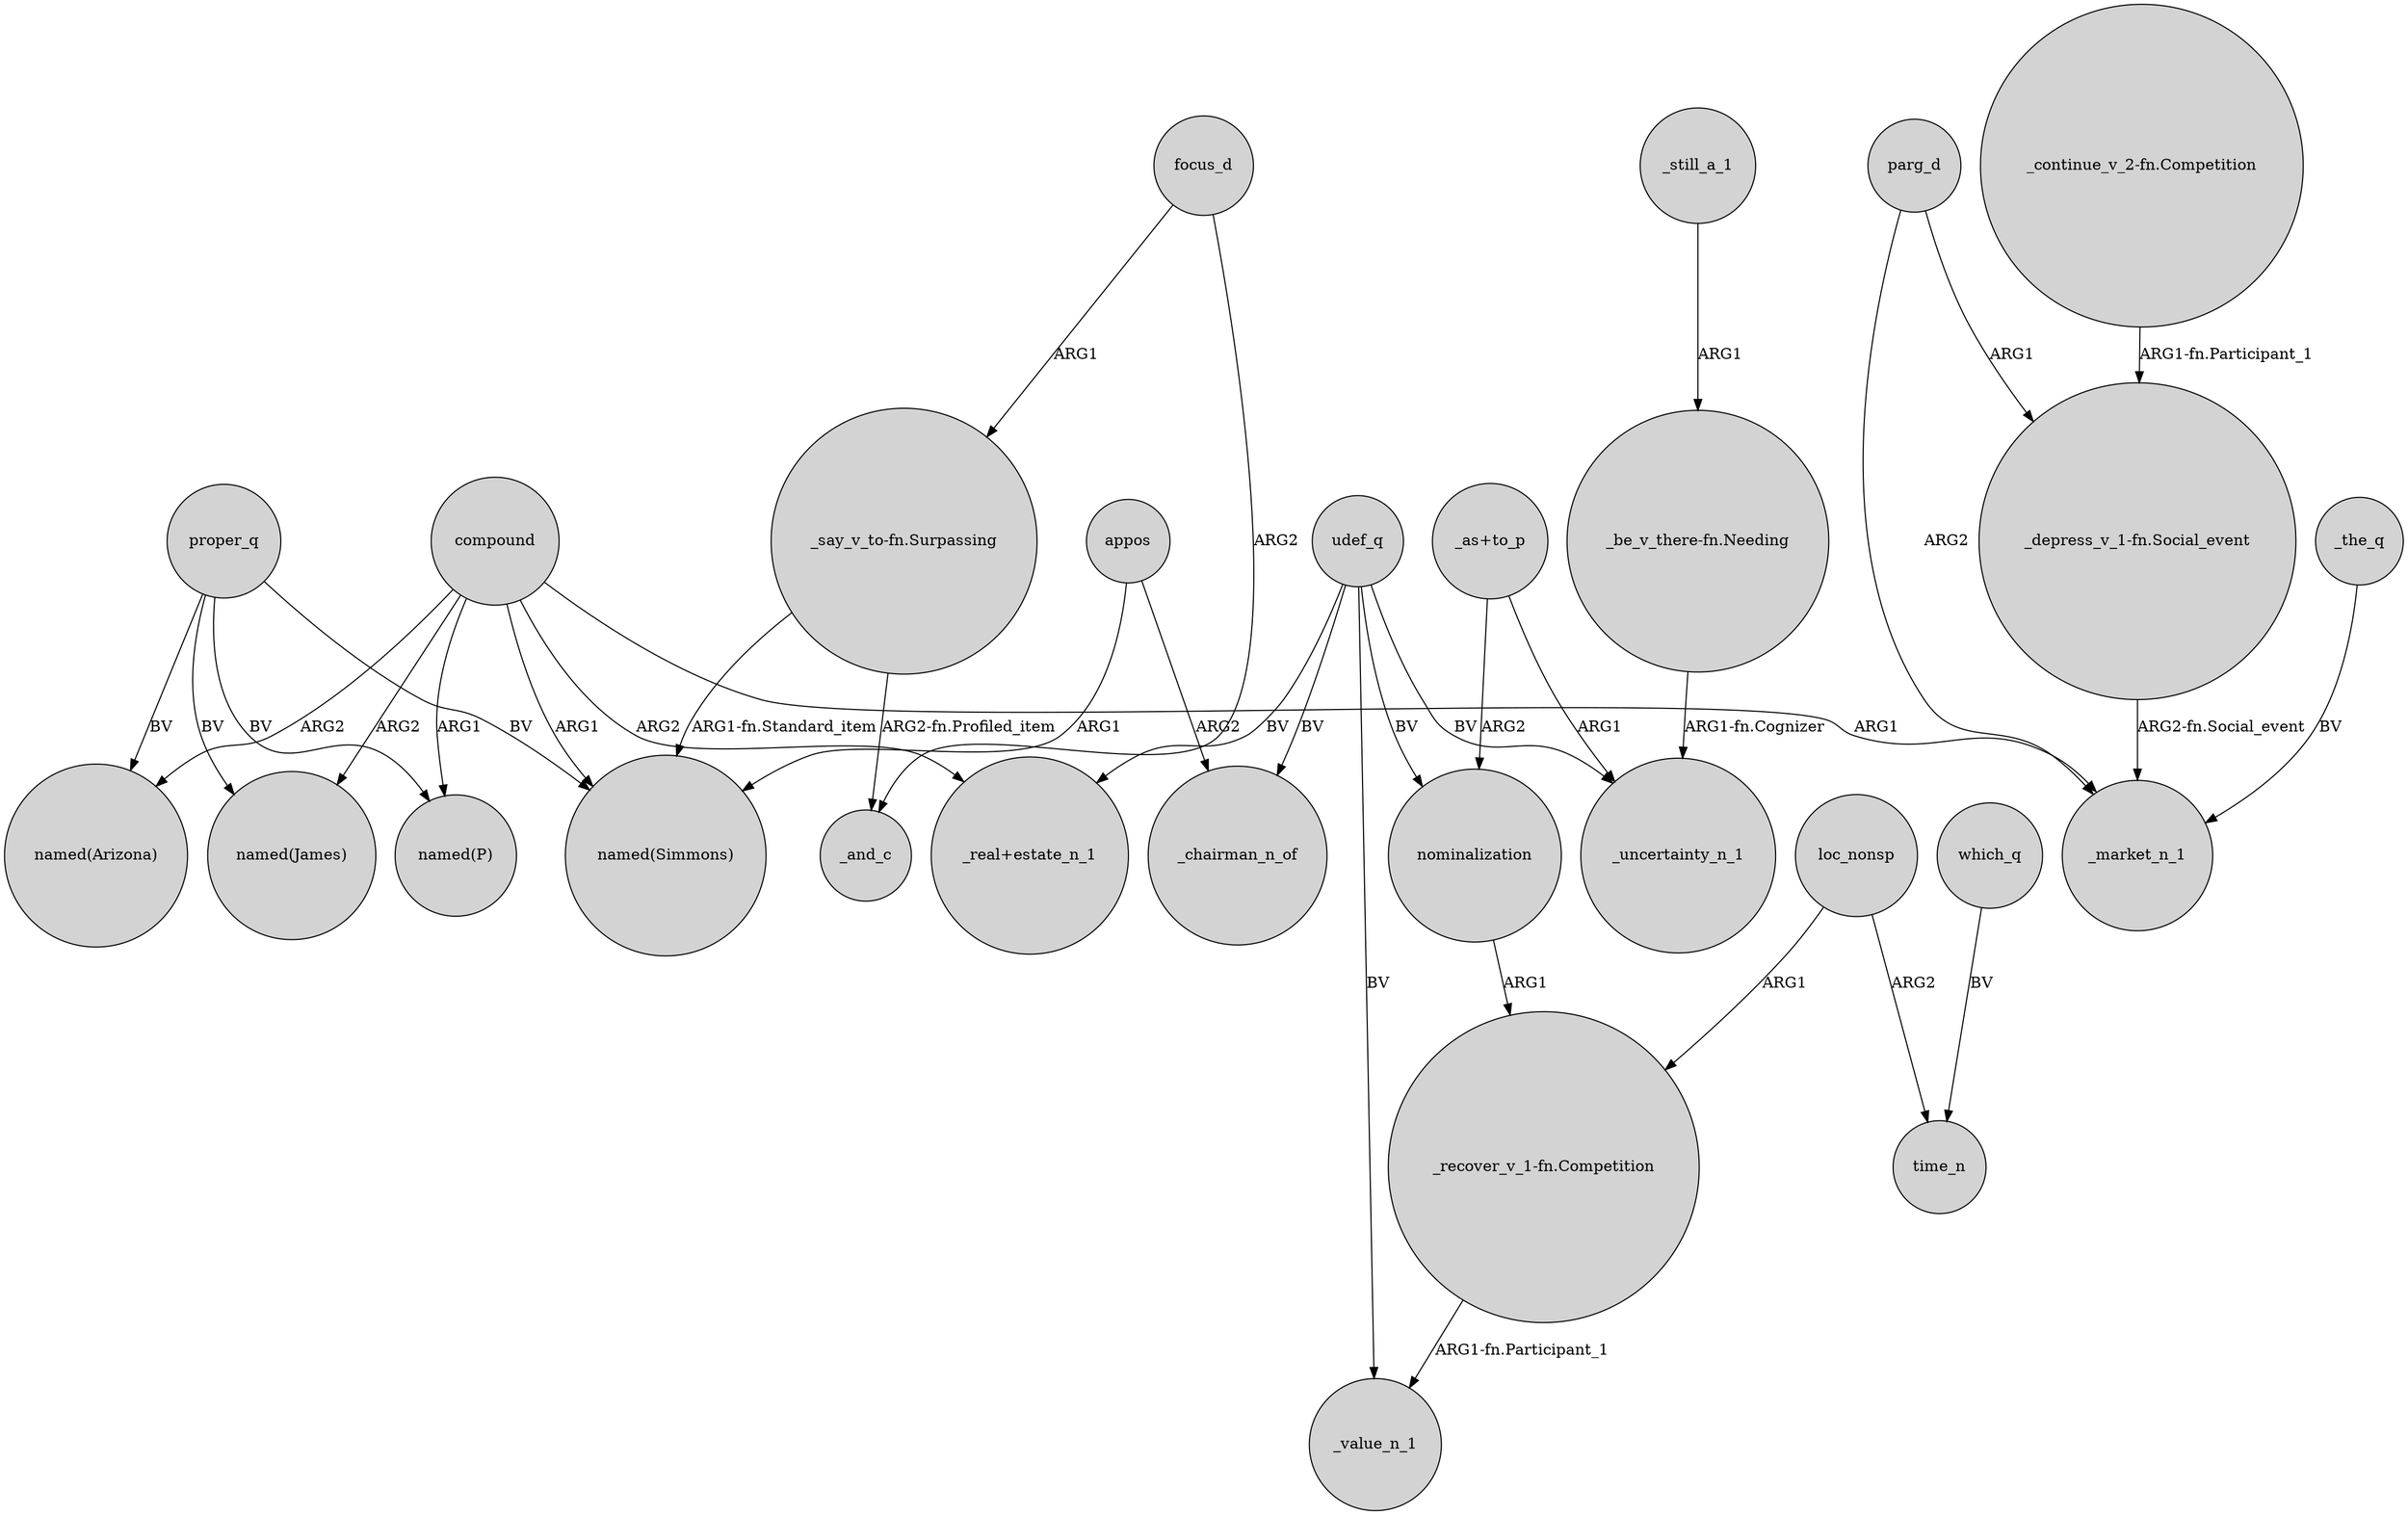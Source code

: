 digraph {
	node [shape=circle style=filled]
	proper_q -> "named(Arizona)" [label=BV]
	proper_q -> "named(James)" [label=BV]
	proper_q -> "named(P)" [label=BV]
	"_as+to_p" -> nominalization [label=ARG2]
	which_q -> time_n [label=BV]
	udef_q -> _chairman_n_of [label=BV]
	udef_q -> _uncertainty_n_1 [label=BV]
	compound -> "named(P)" [label=ARG1]
	udef_q -> nominalization [label=BV]
	udef_q -> _value_n_1 [label=BV]
	compound -> "_real+estate_n_1" [label=ARG2]
	"_depress_v_1-fn.Social_event" -> _market_n_1 [label="ARG2-fn.Social_event"]
	"_recover_v_1-fn.Competition" -> _value_n_1 [label="ARG1-fn.Participant_1"]
	_the_q -> _market_n_1 [label=BV]
	nominalization -> "_recover_v_1-fn.Competition" [label=ARG1]
	compound -> "named(Simmons)" [label=ARG1]
	parg_d -> _market_n_1 [label=ARG2]
	loc_nonsp -> "_recover_v_1-fn.Competition" [label=ARG1]
	appos -> "named(Simmons)" [label=ARG1]
	parg_d -> "_depress_v_1-fn.Social_event" [label=ARG1]
	compound -> "named(Arizona)" [label=ARG2]
	_still_a_1 -> "_be_v_there-fn.Needing" [label=ARG1]
	"_say_v_to-fn.Surpassing" -> _and_c [label="ARG2-fn.Profiled_item"]
	"_continue_v_2-fn.Competition" -> "_depress_v_1-fn.Social_event" [label="ARG1-fn.Participant_1"]
	proper_q -> "named(Simmons)" [label=BV]
	"_be_v_there-fn.Needing" -> _uncertainty_n_1 [label="ARG1-fn.Cognizer"]
	compound -> "named(James)" [label=ARG2]
	focus_d -> "_say_v_to-fn.Surpassing" [label=ARG1]
	loc_nonsp -> time_n [label=ARG2]
	appos -> _chairman_n_of [label=ARG2]
	compound -> _market_n_1 [label=ARG1]
	udef_q -> "_real+estate_n_1" [label=BV]
	"_as+to_p" -> _uncertainty_n_1 [label=ARG1]
	focus_d -> _and_c [label=ARG2]
	"_say_v_to-fn.Surpassing" -> "named(Simmons)" [label="ARG1-fn.Standard_item"]
}
